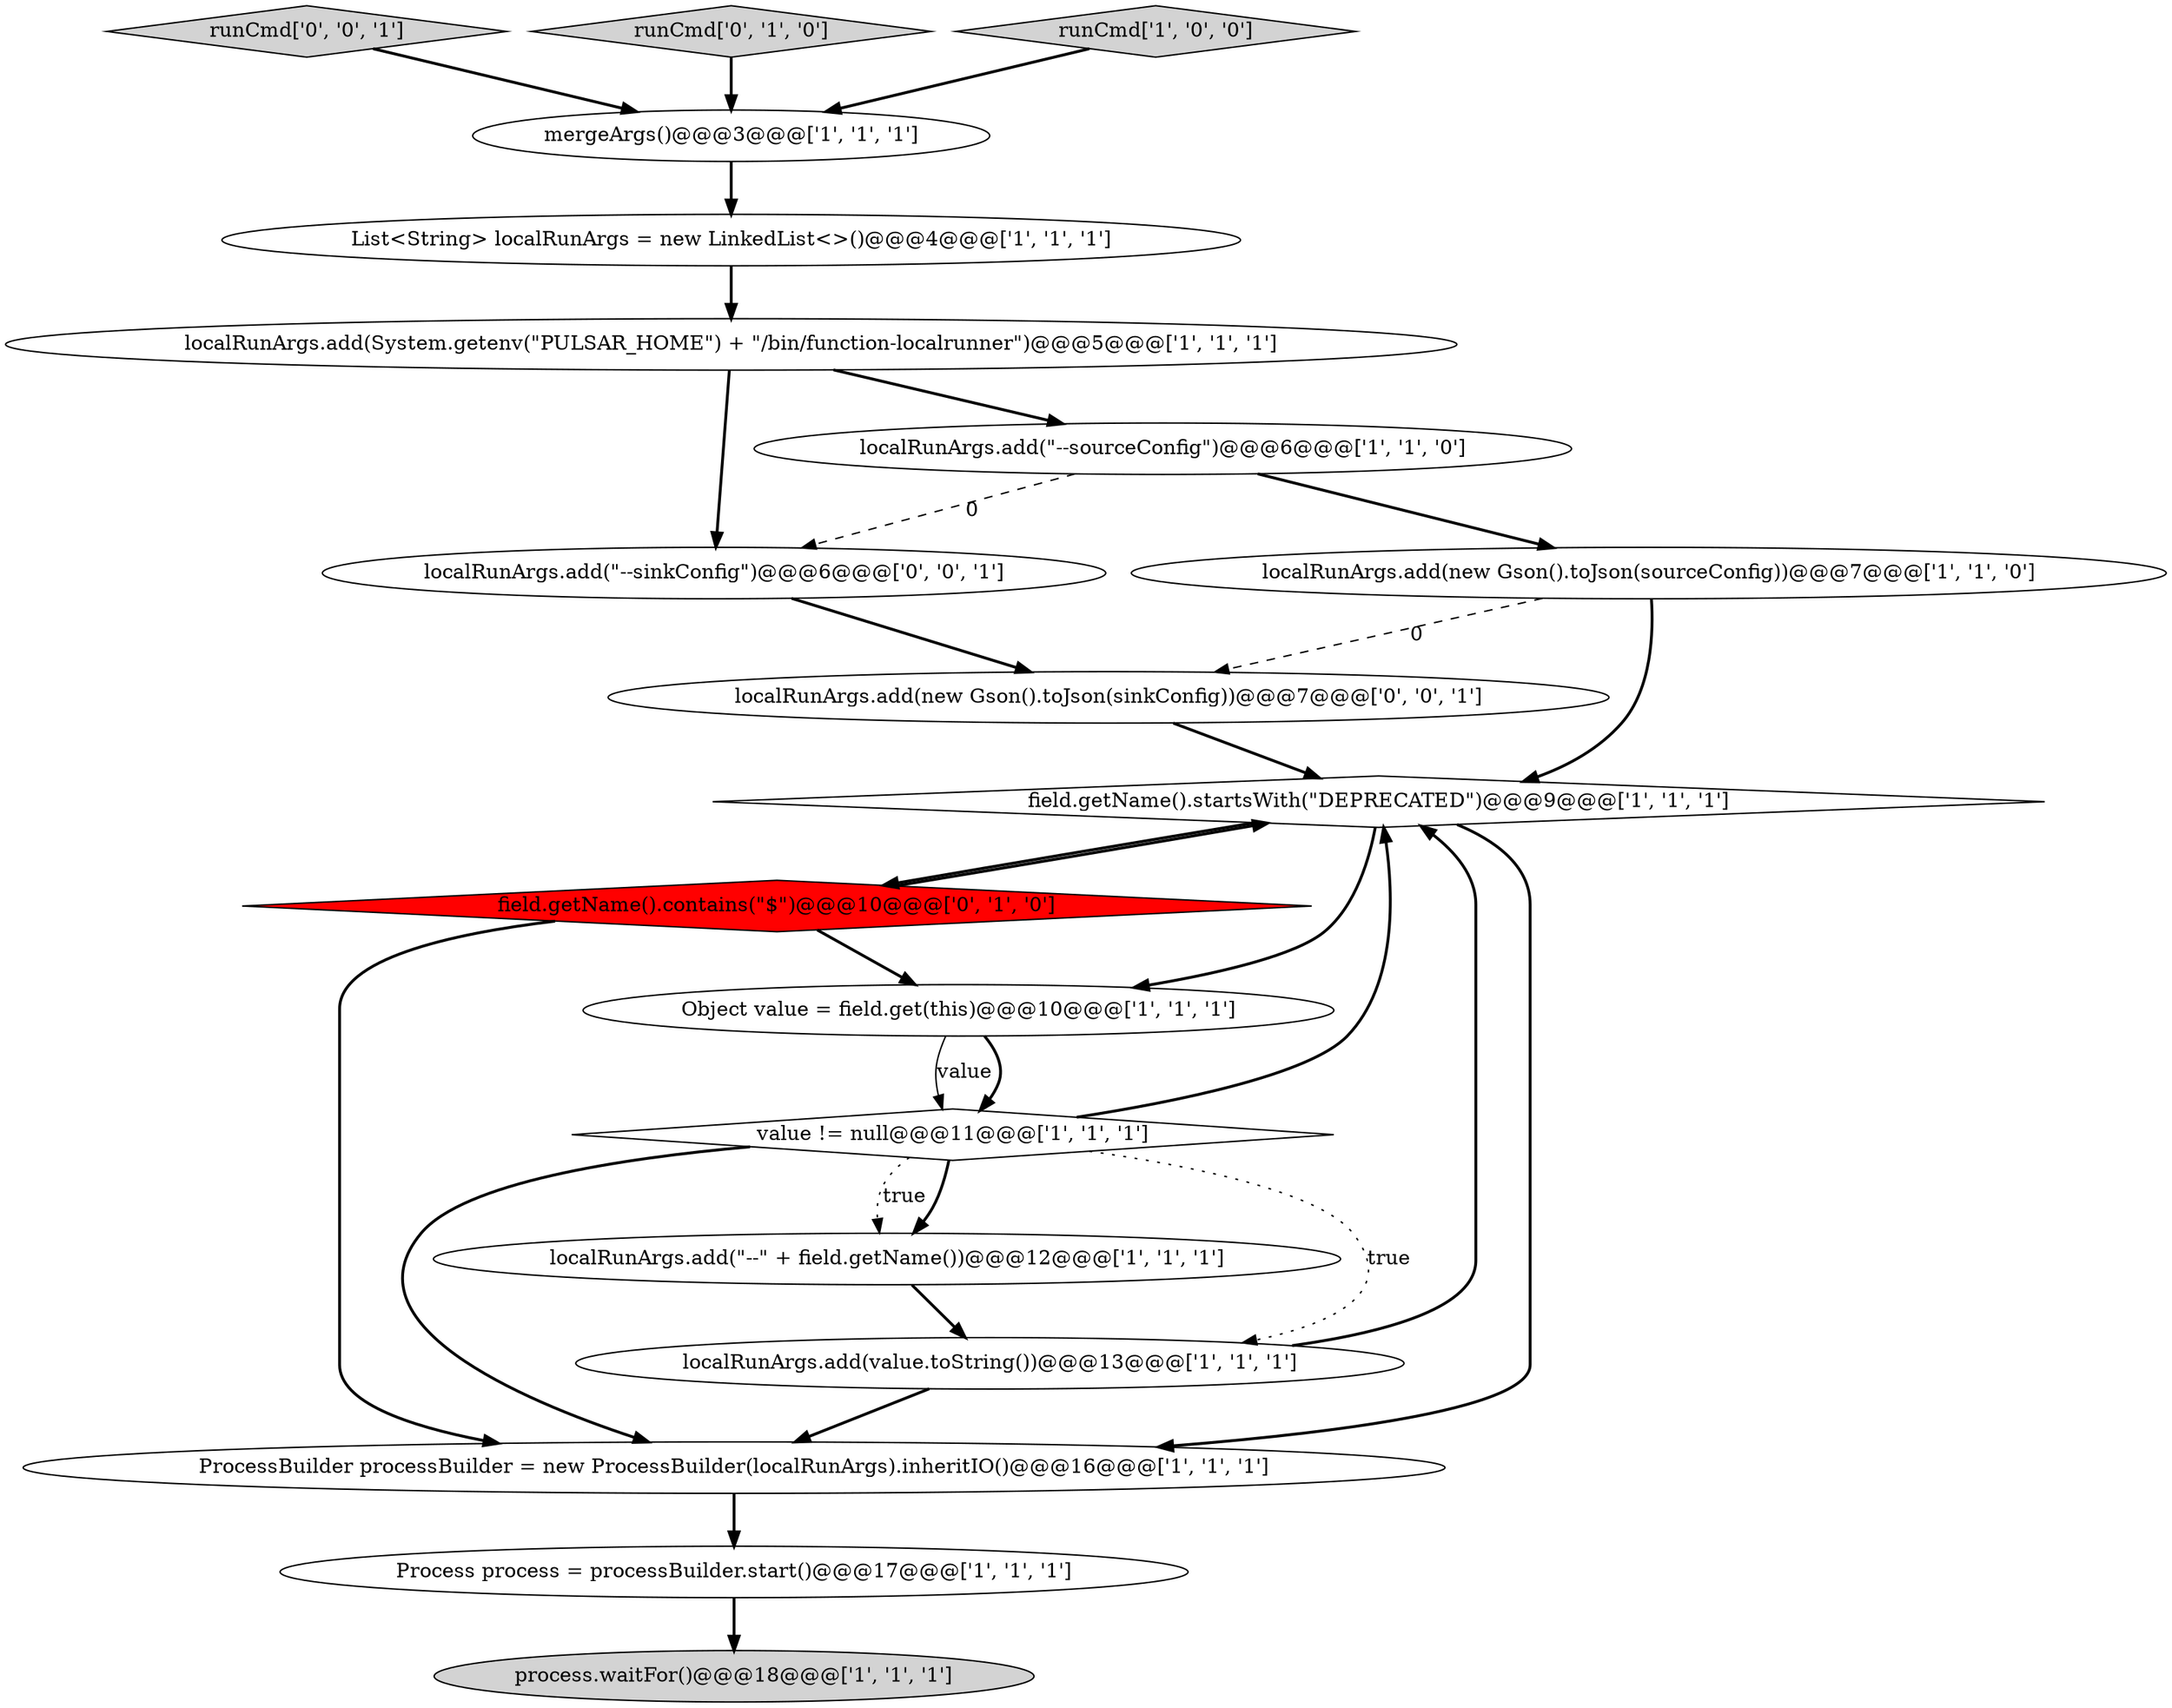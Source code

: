 digraph {
5 [style = filled, label = "mergeArgs()@@@3@@@['1', '1', '1']", fillcolor = white, shape = ellipse image = "AAA0AAABBB1BBB"];
7 [style = filled, label = "ProcessBuilder processBuilder = new ProcessBuilder(localRunArgs).inheritIO()@@@16@@@['1', '1', '1']", fillcolor = white, shape = ellipse image = "AAA0AAABBB1BBB"];
18 [style = filled, label = "runCmd['0', '0', '1']", fillcolor = lightgray, shape = diamond image = "AAA0AAABBB3BBB"];
4 [style = filled, label = "Process process = processBuilder.start()@@@17@@@['1', '1', '1']", fillcolor = white, shape = ellipse image = "AAA0AAABBB1BBB"];
12 [style = filled, label = "Object value = field.get(this)@@@10@@@['1', '1', '1']", fillcolor = white, shape = ellipse image = "AAA0AAABBB1BBB"];
0 [style = filled, label = "localRunArgs.add(System.getenv(\"PULSAR_HOME\") + \"/bin/function-localrunner\")@@@5@@@['1', '1', '1']", fillcolor = white, shape = ellipse image = "AAA0AAABBB1BBB"];
13 [style = filled, label = "List<String> localRunArgs = new LinkedList<>()@@@4@@@['1', '1', '1']", fillcolor = white, shape = ellipse image = "AAA0AAABBB1BBB"];
16 [style = filled, label = "localRunArgs.add(\"--sinkConfig\")@@@6@@@['0', '0', '1']", fillcolor = white, shape = ellipse image = "AAA0AAABBB3BBB"];
14 [style = filled, label = "field.getName().contains(\"$\")@@@10@@@['0', '1', '0']", fillcolor = red, shape = diamond image = "AAA1AAABBB2BBB"];
8 [style = filled, label = "localRunArgs.add(\"--sourceConfig\")@@@6@@@['1', '1', '0']", fillcolor = white, shape = ellipse image = "AAA0AAABBB1BBB"];
9 [style = filled, label = "value != null@@@11@@@['1', '1', '1']", fillcolor = white, shape = diamond image = "AAA0AAABBB1BBB"];
17 [style = filled, label = "localRunArgs.add(new Gson().toJson(sinkConfig))@@@7@@@['0', '0', '1']", fillcolor = white, shape = ellipse image = "AAA0AAABBB3BBB"];
15 [style = filled, label = "runCmd['0', '1', '0']", fillcolor = lightgray, shape = diamond image = "AAA0AAABBB2BBB"];
11 [style = filled, label = "field.getName().startsWith(\"DEPRECATED\")@@@9@@@['1', '1', '1']", fillcolor = white, shape = diamond image = "AAA0AAABBB1BBB"];
10 [style = filled, label = "process.waitFor()@@@18@@@['1', '1', '1']", fillcolor = lightgray, shape = ellipse image = "AAA0AAABBB1BBB"];
2 [style = filled, label = "localRunArgs.add(\"--\" + field.getName())@@@12@@@['1', '1', '1']", fillcolor = white, shape = ellipse image = "AAA0AAABBB1BBB"];
1 [style = filled, label = "localRunArgs.add(new Gson().toJson(sourceConfig))@@@7@@@['1', '1', '0']", fillcolor = white, shape = ellipse image = "AAA0AAABBB1BBB"];
3 [style = filled, label = "runCmd['1', '0', '0']", fillcolor = lightgray, shape = diamond image = "AAA0AAABBB1BBB"];
6 [style = filled, label = "localRunArgs.add(value.toString())@@@13@@@['1', '1', '1']", fillcolor = white, shape = ellipse image = "AAA0AAABBB1BBB"];
4->10 [style = bold, label=""];
0->16 [style = bold, label=""];
8->16 [style = dashed, label="0"];
9->11 [style = bold, label=""];
11->14 [style = bold, label=""];
9->2 [style = bold, label=""];
2->6 [style = bold, label=""];
11->12 [style = bold, label=""];
7->4 [style = bold, label=""];
16->17 [style = bold, label=""];
9->7 [style = bold, label=""];
12->9 [style = bold, label=""];
9->6 [style = dotted, label="true"];
15->5 [style = bold, label=""];
1->11 [style = bold, label=""];
14->7 [style = bold, label=""];
8->1 [style = bold, label=""];
3->5 [style = bold, label=""];
1->17 [style = dashed, label="0"];
18->5 [style = bold, label=""];
6->11 [style = bold, label=""];
14->12 [style = bold, label=""];
5->13 [style = bold, label=""];
9->2 [style = dotted, label="true"];
0->8 [style = bold, label=""];
6->7 [style = bold, label=""];
14->11 [style = bold, label=""];
12->9 [style = solid, label="value"];
11->7 [style = bold, label=""];
13->0 [style = bold, label=""];
17->11 [style = bold, label=""];
}
